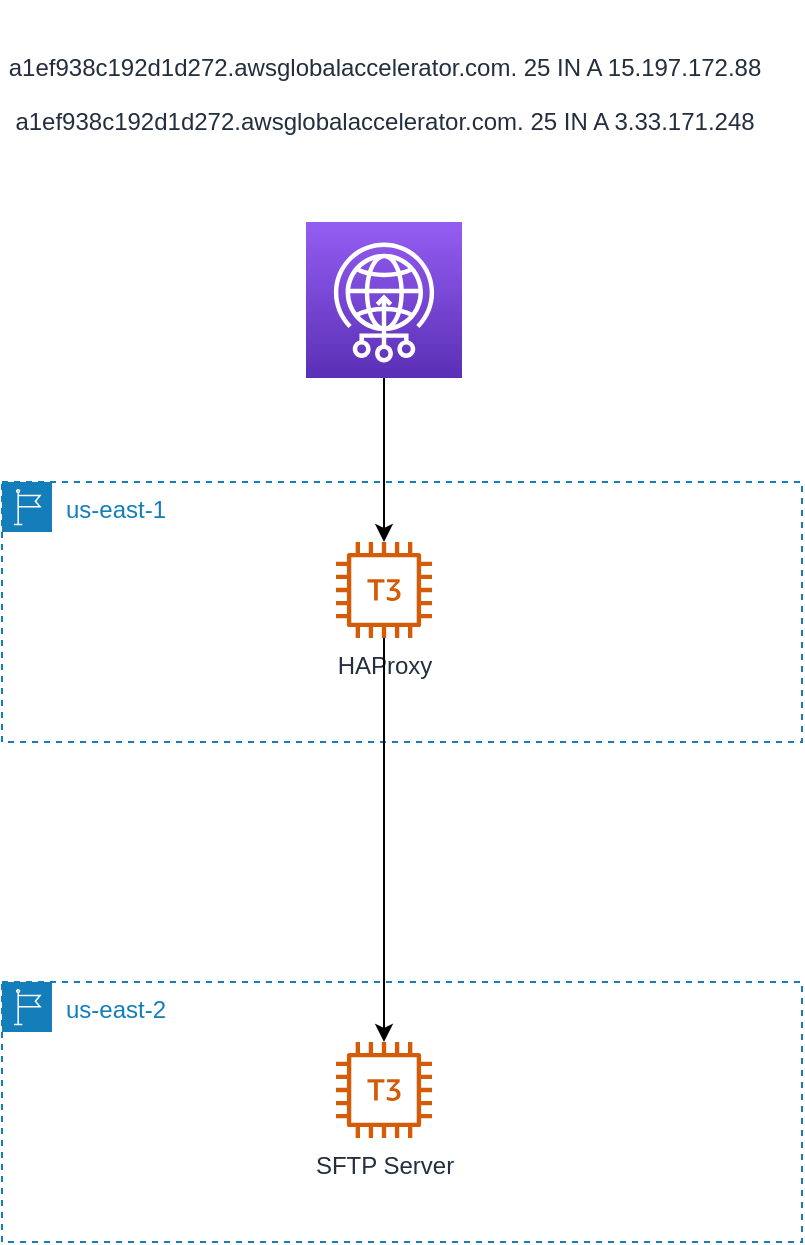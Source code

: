 <mxfile version="19.0.3" type="device"><diagram id="EtOFGtG6Cn6Wbk_p9DNk" name="Page-1"><mxGraphModel dx="1298" dy="815" grid="1" gridSize="10" guides="1" tooltips="1" connect="1" arrows="1" fold="1" page="1" pageScale="1" pageWidth="850" pageHeight="1100" math="0" shadow="0"><root><mxCell id="0"/><mxCell id="1" parent="0"/><mxCell id="8K-MAmrZw8v2LgvRMpyc-7" style="edgeStyle=orthogonalEdgeStyle;rounded=0;orthogonalLoop=1;jettySize=auto;html=1;" edge="1" parent="1" source="8K-MAmrZw8v2LgvRMpyc-1" target="8K-MAmrZw8v2LgvRMpyc-3"><mxGeometry relative="1" as="geometry"/></mxCell><mxCell id="8K-MAmrZw8v2LgvRMpyc-1" value="&lt;br&gt;&lt;p class=&quot;p1&quot;&gt;a1ef938c192d1d272.awsglobalaccelerator.com. 25 IN A 15.197.172.88&lt;/p&gt;&lt;p class=&quot;p1&quot;&gt;a1ef938c192d1d272.awsglobalaccelerator.com. 25 IN A 3.33.171.248&lt;/p&gt;&lt;br&gt;&lt;br&gt;" style="sketch=0;points=[[0,0,0],[0.25,0,0],[0.5,0,0],[0.75,0,0],[1,0,0],[0,1,0],[0.25,1,0],[0.5,1,0],[0.75,1,0],[1,1,0],[0,0.25,0],[0,0.5,0],[0,0.75,0],[1,0.25,0],[1,0.5,0],[1,0.75,0]];outlineConnect=0;fontColor=#232F3E;gradientColor=#945DF2;gradientDirection=north;fillColor=#5A30B5;strokeColor=#ffffff;dashed=0;verticalLabelPosition=top;verticalAlign=bottom;align=center;html=1;fontSize=12;fontStyle=0;aspect=fixed;shape=mxgraph.aws4.resourceIcon;resIcon=mxgraph.aws4.global_accelerator;labelPosition=center;" vertex="1" parent="1"><mxGeometry x="362" y="130" width="78" height="78" as="geometry"/></mxCell><mxCell id="8K-MAmrZw8v2LgvRMpyc-2" value="us-east-1" style="points=[[0,0],[0.25,0],[0.5,0],[0.75,0],[1,0],[1,0.25],[1,0.5],[1,0.75],[1,1],[0.75,1],[0.5,1],[0.25,1],[0,1],[0,0.75],[0,0.5],[0,0.25]];outlineConnect=0;gradientColor=none;html=1;whiteSpace=wrap;fontSize=12;fontStyle=0;container=1;pointerEvents=0;collapsible=0;recursiveResize=0;shape=mxgraph.aws4.group;grIcon=mxgraph.aws4.group_region;strokeColor=#147EBA;fillColor=none;verticalAlign=top;align=left;spacingLeft=30;fontColor=#147EBA;dashed=1;" vertex="1" parent="1"><mxGeometry x="210" y="260" width="400" height="130" as="geometry"/></mxCell><mxCell id="8K-MAmrZw8v2LgvRMpyc-3" value="HAProxy" style="sketch=0;outlineConnect=0;fontColor=#232F3E;gradientColor=none;fillColor=#D45B07;strokeColor=none;dashed=0;verticalLabelPosition=bottom;verticalAlign=top;align=center;html=1;fontSize=12;fontStyle=0;aspect=fixed;pointerEvents=1;shape=mxgraph.aws4.t3_instance;" vertex="1" parent="8K-MAmrZw8v2LgvRMpyc-2"><mxGeometry x="167" y="30" width="48" height="48" as="geometry"/></mxCell><mxCell id="8K-MAmrZw8v2LgvRMpyc-4" value="us-east-2" style="points=[[0,0],[0.25,0],[0.5,0],[0.75,0],[1,0],[1,0.25],[1,0.5],[1,0.75],[1,1],[0.75,1],[0.5,1],[0.25,1],[0,1],[0,0.75],[0,0.5],[0,0.25]];outlineConnect=0;gradientColor=none;html=1;whiteSpace=wrap;fontSize=12;fontStyle=0;container=1;pointerEvents=0;collapsible=0;recursiveResize=0;shape=mxgraph.aws4.group;grIcon=mxgraph.aws4.group_region;strokeColor=#147EBA;fillColor=none;verticalAlign=top;align=left;spacingLeft=30;fontColor=#147EBA;dashed=1;" vertex="1" parent="1"><mxGeometry x="210" y="510" width="400" height="130" as="geometry"/></mxCell><mxCell id="8K-MAmrZw8v2LgvRMpyc-5" value="SFTP Server" style="sketch=0;outlineConnect=0;fontColor=#232F3E;gradientColor=none;fillColor=#D45B07;strokeColor=none;dashed=0;verticalLabelPosition=bottom;verticalAlign=top;align=center;html=1;fontSize=12;fontStyle=0;aspect=fixed;pointerEvents=1;shape=mxgraph.aws4.t3_instance;" vertex="1" parent="8K-MAmrZw8v2LgvRMpyc-4"><mxGeometry x="167" y="30" width="48" height="48" as="geometry"/></mxCell><mxCell id="8K-MAmrZw8v2LgvRMpyc-6" style="edgeStyle=orthogonalEdgeStyle;rounded=0;orthogonalLoop=1;jettySize=auto;html=1;" edge="1" parent="1" source="8K-MAmrZw8v2LgvRMpyc-3" target="8K-MAmrZw8v2LgvRMpyc-5"><mxGeometry relative="1" as="geometry"/></mxCell></root></mxGraphModel></diagram></mxfile>
